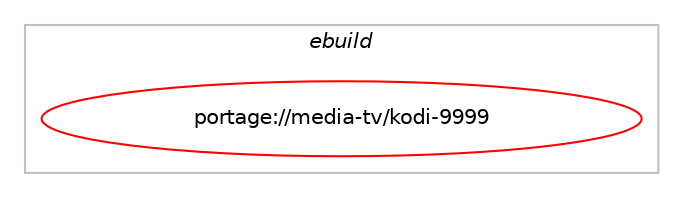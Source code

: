 digraph prolog {

# *************
# Graph options
# *************

newrank=true;
concentrate=true;
compound=true;
graph [rankdir=LR,fontname=Helvetica,fontsize=10,ranksep=1.5];#, ranksep=2.5, nodesep=0.2];
edge  [arrowhead=vee];
node  [fontname=Helvetica,fontsize=10];

# **********
# The ebuild
# **********

subgraph cluster_leftcol {
color=gray;
label=<<i>ebuild</i>>;
id [label="portage://media-tv/kodi-9999", color=red, width=4, href="../media-tv/kodi-9999.svg"];
}

# ****************
# The dependencies
# ****************

subgraph cluster_midcol {
color=gray;
label=<<i>dependencies</i>>;
subgraph cluster_compile {
fillcolor="#eeeeee";
style=filled;
label=<<i>compile</i>>;
# *** BEGIN UNKNOWN DEPENDENCY TYPE (TODO) ***
# id -> equal(use_conditional_group(negative,gles,portage://media-tv/kodi-9999,[package_dependency(portage://media-tv/kodi-9999,install,no,media-libs,glu,none,[,,],[],[])]))
# *** END UNKNOWN DEPENDENCY TYPE (TODO) ***

# *** BEGIN UNKNOWN DEPENDENCY TYPE (TODO) ***
# id -> equal(use_conditional_group(negative,system-ffmpeg,portage://media-tv/kodi-9999,[package_dependency(portage://media-tv/kodi-9999,install,no,app-arch,bzip2,none,[,,],[],[]),package_dependency(portage://media-tv/kodi-9999,install,no,app-arch,xz-utils,none,[,,],[],[]),package_dependency(portage://media-tv/kodi-9999,install,no,media-libs,dav1d,none,[,,],any_same_slot,[]),package_dependency(portage://media-tv/kodi-9999,install,no,net-libs,gnutls,none,[,,],any_same_slot,[])]))
# *** END UNKNOWN DEPENDENCY TYPE (TODO) ***

# *** BEGIN UNKNOWN DEPENDENCY TYPE (TODO) ***
# id -> equal(use_conditional_group(positive,X,portage://media-tv/kodi-9999,[package_dependency(portage://media-tv/kodi-9999,install,no,x11-base,xorg-proto,none,[,,],[],[]),package_dependency(portage://media-tv/kodi-9999,install,no,x11-libs,libXrender,none,[,,],[],[])]))
# *** END UNKNOWN DEPENDENCY TYPE (TODO) ***

# *** BEGIN UNKNOWN DEPENDENCY TYPE (TODO) ***
# id -> equal(use_conditional_group(positive,X,portage://media-tv/kodi-9999,[package_dependency(portage://media-tv/kodi-9999,install,no,x11-libs,libX11,none,[,,],[],[]),package_dependency(portage://media-tv/kodi-9999,install,no,x11-libs,libXext,none,[,,],[],[]),package_dependency(portage://media-tv/kodi-9999,install,no,x11-libs,libXrandr,none,[,,],[],[])]))
# *** END UNKNOWN DEPENDENCY TYPE (TODO) ***

# *** BEGIN UNKNOWN DEPENDENCY TYPE (TODO) ***
# id -> equal(use_conditional_group(positive,airplay,portage://media-tv/kodi-9999,[package_dependency(portage://media-tv/kodi-9999,install,no,app-pda,libplist,greaterequal,[2.0.0,,,2.0.0],any_same_slot,[]),package_dependency(portage://media-tv/kodi-9999,install,no,net-libs,shairplay,none,[,,],[],[])]))
# *** END UNKNOWN DEPENDENCY TYPE (TODO) ***

# *** BEGIN UNKNOWN DEPENDENCY TYPE (TODO) ***
# id -> equal(use_conditional_group(positive,alsa,portage://media-tv/kodi-9999,[package_dependency(portage://media-tv/kodi-9999,install,no,media-libs,alsa-lib,greaterequal,[1.1.4.1,,,1.1.4.1],[],[])]))
# *** END UNKNOWN DEPENDENCY TYPE (TODO) ***

# *** BEGIN UNKNOWN DEPENDENCY TYPE (TODO) ***
# id -> equal(use_conditional_group(positive,bluetooth,portage://media-tv/kodi-9999,[package_dependency(portage://media-tv/kodi-9999,install,no,net-wireless,bluez,none,[,,],any_same_slot,[])]))
# *** END UNKNOWN DEPENDENCY TYPE (TODO) ***

# *** BEGIN UNKNOWN DEPENDENCY TYPE (TODO) ***
# id -> equal(use_conditional_group(positive,bluray,portage://media-tv/kodi-9999,[package_dependency(portage://media-tv/kodi-9999,install,no,media-libs,libbluray,greaterequal,[1.1.2,,,1.1.2],any_same_slot,[])]))
# *** END UNKNOWN DEPENDENCY TYPE (TODO) ***

# *** BEGIN UNKNOWN DEPENDENCY TYPE (TODO) ***
# id -> equal(use_conditional_group(positive,caps,portage://media-tv/kodi-9999,[package_dependency(portage://media-tv/kodi-9999,install,no,sys-libs,libcap,none,[,,],[],[])]))
# *** END UNKNOWN DEPENDENCY TYPE (TODO) ***

# *** BEGIN UNKNOWN DEPENDENCY TYPE (TODO) ***
# id -> equal(use_conditional_group(positive,cec,portage://media-tv/kodi-9999,[package_dependency(portage://media-tv/kodi-9999,install,no,dev-libs,libcec,greaterequal,[4.0,,,4.0],[],[use(disable(cubox),none)])]))
# *** END UNKNOWN DEPENDENCY TYPE (TODO) ***

# *** BEGIN UNKNOWN DEPENDENCY TYPE (TODO) ***
# id -> equal(use_conditional_group(positive,dbus,portage://media-tv/kodi-9999,[package_dependency(portage://media-tv/kodi-9999,install,no,sys-apps,dbus,none,[,,],[],[])]))
# *** END UNKNOWN DEPENDENCY TYPE (TODO) ***

# *** BEGIN UNKNOWN DEPENDENCY TYPE (TODO) ***
# id -> equal(use_conditional_group(positive,gbm,portage://media-tv/kodi-9999,[package_dependency(portage://media-tv/kodi-9999,install,no,dev-libs,libinput,greaterequal,[1.10.5,,,1.10.5],any_same_slot,[]),package_dependency(portage://media-tv/kodi-9999,install,no,media-libs,libdisplay-info,none,[,,],any_same_slot,[]),package_dependency(portage://media-tv/kodi-9999,install,no,x11-libs,libxkbcommon,none,[,,],[],[])]))
# *** END UNKNOWN DEPENDENCY TYPE (TODO) ***

# *** BEGIN UNKNOWN DEPENDENCY TYPE (TODO) ***
# id -> equal(use_conditional_group(positive,gles,portage://media-tv/kodi-9999,[any_of_group([package_dependency(portage://media-tv/kodi-9999,install,no,media-libs,mesa,greaterequal,[24.1.0,,_rc1,24.1.0_rc1],[],[use(enable(opengl),none)]),package_dependency(portage://media-tv/kodi-9999,install,no,media-libs,mesa,smaller,[24.1.0,,_rc1,24.1.0_rc1],[],[use(enable(gles2),none)])])]))
# *** END UNKNOWN DEPENDENCY TYPE (TODO) ***

# *** BEGIN UNKNOWN DEPENDENCY TYPE (TODO) ***
# id -> equal(use_conditional_group(positive,lcms,portage://media-tv/kodi-9999,[package_dependency(portage://media-tv/kodi-9999,install,no,media-libs,lcms,greaterequal,[2.10,,,2.10],[slot(2)],[])]))
# *** END UNKNOWN DEPENDENCY TYPE (TODO) ***

# *** BEGIN UNKNOWN DEPENDENCY TYPE (TODO) ***
# id -> equal(use_conditional_group(positive,libusb,portage://media-tv/kodi-9999,[package_dependency(portage://media-tv/kodi-9999,install,no,virtual,libusb,none,[,,],[slot(1)],[])]))
# *** END UNKNOWN DEPENDENCY TYPE (TODO) ***

# *** BEGIN UNKNOWN DEPENDENCY TYPE (TODO) ***
# id -> equal(use_conditional_group(positive,lirc,portage://media-tv/kodi-9999,[package_dependency(portage://media-tv/kodi-9999,install,no,app-misc,lirc,none,[,,],[],[])]))
# *** END UNKNOWN DEPENDENCY TYPE (TODO) ***

# *** BEGIN UNKNOWN DEPENDENCY TYPE (TODO) ***
# id -> equal(use_conditional_group(positive,mariadb,portage://media-tv/kodi-9999,[package_dependency(portage://media-tv/kodi-9999,install,no,dev-db,mariadb-connector-c,none,[,,],any_same_slot,[])]))
# *** END UNKNOWN DEPENDENCY TYPE (TODO) ***

# *** BEGIN UNKNOWN DEPENDENCY TYPE (TODO) ***
# id -> equal(use_conditional_group(positive,mysql,portage://media-tv/kodi-9999,[package_dependency(portage://media-tv/kodi-9999,install,no,dev-db,mysql-connector-c,none,[,,],any_same_slot,[])]))
# *** END UNKNOWN DEPENDENCY TYPE (TODO) ***

# *** BEGIN UNKNOWN DEPENDENCY TYPE (TODO) ***
# id -> equal(use_conditional_group(positive,nfs,portage://media-tv/kodi-9999,[package_dependency(portage://media-tv/kodi-9999,install,no,net-fs,libnfs,greaterequal,[3.0.0,,,3.0.0],any_same_slot,[])]))
# *** END UNKNOWN DEPENDENCY TYPE (TODO) ***

# *** BEGIN UNKNOWN DEPENDENCY TYPE (TODO) ***
# id -> equal(use_conditional_group(positive,pipewire,portage://media-tv/kodi-9999,[package_dependency(portage://media-tv/kodi-9999,install,no,media-video,pipewire,greaterequal,[0.3.50,,,0.3.50],any_same_slot,[])]))
# *** END UNKNOWN DEPENDENCY TYPE (TODO) ***

# *** BEGIN UNKNOWN DEPENDENCY TYPE (TODO) ***
# id -> equal(use_conditional_group(positive,pulseaudio,portage://media-tv/kodi-9999,[package_dependency(portage://media-tv/kodi-9999,install,no,media-libs,libpulse,greaterequal,[11.0.0,,,11.0.0],[],[])]))
# *** END UNKNOWN DEPENDENCY TYPE (TODO) ***

# *** BEGIN UNKNOWN DEPENDENCY TYPE (TODO) ***
# id -> equal(use_conditional_group(positive,python_single_target_python3_10,portage://media-tv/kodi-9999,[package_dependency(portage://media-tv/kodi-9999,install,no,dev-lang,python,none,[,,],[slot(3.10)],[use(enable(sqlite),none),use(enable(ssl),none)])]))
# *** END UNKNOWN DEPENDENCY TYPE (TODO) ***

# *** BEGIN UNKNOWN DEPENDENCY TYPE (TODO) ***
# id -> equal(use_conditional_group(positive,python_single_target_python3_10,portage://media-tv/kodi-9999,[package_dependency(portage://media-tv/kodi-9999,install,no,dev-python,pillow,none,[,,],[],[use(enable(python_targets_python3_10),negative)]),package_dependency(portage://media-tv/kodi-9999,install,no,dev-python,pycryptodome,none,[,,],[],[use(enable(python_targets_python3_10),negative)])]))
# *** END UNKNOWN DEPENDENCY TYPE (TODO) ***

# *** BEGIN UNKNOWN DEPENDENCY TYPE (TODO) ***
# id -> equal(use_conditional_group(positive,python_single_target_python3_11,portage://media-tv/kodi-9999,[package_dependency(portage://media-tv/kodi-9999,install,no,dev-lang,python,none,[,,],[slot(3.11)],[use(enable(sqlite),none),use(enable(ssl),none)])]))
# *** END UNKNOWN DEPENDENCY TYPE (TODO) ***

# *** BEGIN UNKNOWN DEPENDENCY TYPE (TODO) ***
# id -> equal(use_conditional_group(positive,python_single_target_python3_11,portage://media-tv/kodi-9999,[package_dependency(portage://media-tv/kodi-9999,install,no,dev-python,pillow,none,[,,],[],[use(enable(python_targets_python3_11),negative)]),package_dependency(portage://media-tv/kodi-9999,install,no,dev-python,pycryptodome,none,[,,],[],[use(enable(python_targets_python3_11),negative)])]))
# *** END UNKNOWN DEPENDENCY TYPE (TODO) ***

# *** BEGIN UNKNOWN DEPENDENCY TYPE (TODO) ***
# id -> equal(use_conditional_group(positive,python_single_target_python3_12,portage://media-tv/kodi-9999,[package_dependency(portage://media-tv/kodi-9999,install,no,dev-lang,python,none,[,,],[slot(3.12)],[use(enable(sqlite),none),use(enable(ssl),none)])]))
# *** END UNKNOWN DEPENDENCY TYPE (TODO) ***

# *** BEGIN UNKNOWN DEPENDENCY TYPE (TODO) ***
# id -> equal(use_conditional_group(positive,python_single_target_python3_12,portage://media-tv/kodi-9999,[package_dependency(portage://media-tv/kodi-9999,install,no,dev-python,pillow,none,[,,],[],[use(enable(python_targets_python3_12),negative)]),package_dependency(portage://media-tv/kodi-9999,install,no,dev-python,pycryptodome,none,[,,],[],[use(enable(python_targets_python3_12),negative)])]))
# *** END UNKNOWN DEPENDENCY TYPE (TODO) ***

# *** BEGIN UNKNOWN DEPENDENCY TYPE (TODO) ***
# id -> equal(use_conditional_group(positive,samba,portage://media-tv/kodi-9999,[package_dependency(portage://media-tv/kodi-9999,install,no,net-fs,samba,greaterequal,[3.4.6,,,3.4.6],[],[use(enable(smbclient),positive)])]))
# *** END UNKNOWN DEPENDENCY TYPE (TODO) ***

# *** BEGIN UNKNOWN DEPENDENCY TYPE (TODO) ***
# id -> equal(use_conditional_group(positive,system-ffmpeg,portage://media-tv/kodi-9999,[package_dependency(portage://media-tv/kodi-9999,install,no,media-video,ffmpeg,equal,[6*,,,6*],any_same_slot,[use(enable(encode),none),use(optenable(soc),negative),use(enable(postproc),none),use(optenable(vaapi),none),use(optenable(vdpau),none),use(optenable(X),none)])]))
# *** END UNKNOWN DEPENDENCY TYPE (TODO) ***

# *** BEGIN UNKNOWN DEPENDENCY TYPE (TODO) ***
# id -> equal(use_conditional_group(positive,test,portage://media-tv/kodi-9999,[package_dependency(portage://media-tv/kodi-9999,install,no,dev-cpp,gtest,greaterequal,[1.10.0,,,1.10.0],[],[])]))
# *** END UNKNOWN DEPENDENCY TYPE (TODO) ***

# *** BEGIN UNKNOWN DEPENDENCY TYPE (TODO) ***
# id -> equal(use_conditional_group(positive,udev,portage://media-tv/kodi-9999,[package_dependency(portage://media-tv/kodi-9999,install,no,virtual,libudev,none,[,,],any_same_slot,[])]))
# *** END UNKNOWN DEPENDENCY TYPE (TODO) ***

# *** BEGIN UNKNOWN DEPENDENCY TYPE (TODO) ***
# id -> equal(use_conditional_group(positive,udf,portage://media-tv/kodi-9999,[package_dependency(portage://media-tv/kodi-9999,install,no,dev-libs,libudfread,greaterequal,[1.0.0,,,1.0.0],[],[])]))
# *** END UNKNOWN DEPENDENCY TYPE (TODO) ***

# *** BEGIN UNKNOWN DEPENDENCY TYPE (TODO) ***
# id -> equal(use_conditional_group(positive,vaapi,portage://media-tv/kodi-9999,[package_dependency(portage://media-tv/kodi-9999,install,no,media-libs,libva,none,[,,],any_same_slot,[use(optenable(wayland),none),use(optenable(X),none)])]))
# *** END UNKNOWN DEPENDENCY TYPE (TODO) ***

# *** BEGIN UNKNOWN DEPENDENCY TYPE (TODO) ***
# id -> equal(use_conditional_group(positive,vdpau,portage://media-tv/kodi-9999,[any_of_group([package_dependency(portage://media-tv/kodi-9999,install,no,x11-libs,libvdpau,greaterequal,[1.1,,,1.1],[],[]),package_dependency(portage://media-tv/kodi-9999,install,no,x11-drivers,nvidia-drivers,greaterequal,[180.51,,,180.51],[],[])])]))
# *** END UNKNOWN DEPENDENCY TYPE (TODO) ***

# *** BEGIN UNKNOWN DEPENDENCY TYPE (TODO) ***
# id -> equal(use_conditional_group(positive,wayland,portage://media-tv/kodi-9999,[package_dependency(portage://media-tv/kodi-9999,install,no,dev-cpp,waylandpp,none,[,,],any_same_slot,[])]))
# *** END UNKNOWN DEPENDENCY TYPE (TODO) ***

# *** BEGIN UNKNOWN DEPENDENCY TYPE (TODO) ***
# id -> equal(use_conditional_group(positive,wayland,portage://media-tv/kodi-9999,[package_dependency(portage://media-tv/kodi-9999,install,no,dev-libs,wayland-protocols,greaterequal,[1.7,,,1.7],[],[])]))
# *** END UNKNOWN DEPENDENCY TYPE (TODO) ***

# *** BEGIN UNKNOWN DEPENDENCY TYPE (TODO) ***
# id -> equal(use_conditional_group(positive,wayland,portage://media-tv/kodi-9999,[package_dependency(portage://media-tv/kodi-9999,install,no,x11-libs,libxkbcommon,greaterequal,[0.4.1,,,0.4.1],[],[use(enable(wayland),none)])]))
# *** END UNKNOWN DEPENDENCY TYPE (TODO) ***

# *** BEGIN UNKNOWN DEPENDENCY TYPE (TODO) ***
# id -> equal(use_conditional_group(positive,webserver,portage://media-tv/kodi-9999,[package_dependency(portage://media-tv/kodi-9999,install,no,net-libs,libmicrohttpd,greaterequal,[0.9.77,,,0.9.77],any_same_slot,[use(enable(messages),positive)])]))
# *** END UNKNOWN DEPENDENCY TYPE (TODO) ***

# *** BEGIN UNKNOWN DEPENDENCY TYPE (TODO) ***
# id -> equal(use_conditional_group(positive,xslt,portage://media-tv/kodi-9999,[package_dependency(portage://media-tv/kodi-9999,install,no,dev-libs,libxslt,none,[,,],[],[]),package_dependency(portage://media-tv/kodi-9999,install,no,dev-libs,libxml2,greaterequal,[2.9.4,,,2.9.4],[],[])]))
# *** END UNKNOWN DEPENDENCY TYPE (TODO) ***

# *** BEGIN UNKNOWN DEPENDENCY TYPE (TODO) ***
# id -> equal(use_conditional_group(positive,zeroconf,portage://media-tv/kodi-9999,[package_dependency(portage://media-tv/kodi-9999,install,no,net-dns,avahi,none,[,,],[],[use(enable(dbus),none)])]))
# *** END UNKNOWN DEPENDENCY TYPE (TODO) ***

# *** BEGIN UNKNOWN DEPENDENCY TYPE (TODO) ***
# id -> equal(package_dependency(portage://media-tv/kodi-9999,install,no,dev-db,sqlite,none,[,,],[slot(3)],[]))
# *** END UNKNOWN DEPENDENCY TYPE (TODO) ***

# *** BEGIN UNKNOWN DEPENDENCY TYPE (TODO) ***
# id -> equal(package_dependency(portage://media-tv/kodi-9999,install,no,dev-java,java-config,greaterequal,[2.2.0,,-r3,2.2.0-r3],[],[]))
# *** END UNKNOWN DEPENDENCY TYPE (TODO) ***

# *** BEGIN UNKNOWN DEPENDENCY TYPE (TODO) ***
# id -> equal(package_dependency(portage://media-tv/kodi-9999,install,no,dev-libs,crossguid,none,[,,],[],[]))
# *** END UNKNOWN DEPENDENCY TYPE (TODO) ***

# *** BEGIN UNKNOWN DEPENDENCY TYPE (TODO) ***
# id -> equal(package_dependency(portage://media-tv/kodi-9999,install,no,dev-libs,flatbuffers,greaterequal,[23.3.3,,,23.3.3],any_same_slot,[]))
# *** END UNKNOWN DEPENDENCY TYPE (TODO) ***

# *** BEGIN UNKNOWN DEPENDENCY TYPE (TODO) ***
# id -> equal(package_dependency(portage://media-tv/kodi-9999,install,no,dev-libs,fribidi,greaterequal,[1.0.5,,,1.0.5],[],[]))
# *** END UNKNOWN DEPENDENCY TYPE (TODO) ***

# *** BEGIN UNKNOWN DEPENDENCY TYPE (TODO) ***
# id -> equal(package_dependency(portage://media-tv/kodi-9999,install,no,dev-libs,libcdio,greaterequal,[2.1.0,,,2.1.0],any_same_slot,[use(enable(cxx),none)]))
# *** END UNKNOWN DEPENDENCY TYPE (TODO) ***

# *** BEGIN UNKNOWN DEPENDENCY TYPE (TODO) ***
# id -> equal(package_dependency(portage://media-tv/kodi-9999,install,no,dev-libs,libfmt,greaterequal,[6.1.2,,,6.1.2],any_same_slot,[]))
# *** END UNKNOWN DEPENDENCY TYPE (TODO) ***

# *** BEGIN UNKNOWN DEPENDENCY TYPE (TODO) ***
# id -> equal(package_dependency(portage://media-tv/kodi-9999,install,no,dev-libs,libfstrcmp,none,[,,],[],[]))
# *** END UNKNOWN DEPENDENCY TYPE (TODO) ***

# *** BEGIN UNKNOWN DEPENDENCY TYPE (TODO) ***
# id -> equal(package_dependency(portage://media-tv/kodi-9999,install,no,dev-libs,libpcre2,none,[,,],any_same_slot,[]))
# *** END UNKNOWN DEPENDENCY TYPE (TODO) ***

# *** BEGIN UNKNOWN DEPENDENCY TYPE (TODO) ***
# id -> equal(package_dependency(portage://media-tv/kodi-9999,install,no,dev-libs,lzo,greaterequal,[2.04,,,2.04],[slot(2)],[]))
# *** END UNKNOWN DEPENDENCY TYPE (TODO) ***

# *** BEGIN UNKNOWN DEPENDENCY TYPE (TODO) ***
# id -> equal(package_dependency(portage://media-tv/kodi-9999,install,no,dev-libs,openssl,greaterequal,[1.1.1,k,,1.1.1k],[slot(0),equal],[]))
# *** END UNKNOWN DEPENDENCY TYPE (TODO) ***

# *** BEGIN UNKNOWN DEPENDENCY TYPE (TODO) ***
# id -> equal(package_dependency(portage://media-tv/kodi-9999,install,no,dev-libs,rapidjson,greaterequal,[1.0.2,,,1.0.2],[],[]))
# *** END UNKNOWN DEPENDENCY TYPE (TODO) ***

# *** BEGIN UNKNOWN DEPENDENCY TYPE (TODO) ***
# id -> equal(package_dependency(portage://media-tv/kodi-9999,install,no,dev-libs,spdlog,greaterequal,[1.5.0,,,1.5.0],any_same_slot,[]))
# *** END UNKNOWN DEPENDENCY TYPE (TODO) ***

# *** BEGIN UNKNOWN DEPENDENCY TYPE (TODO) ***
# id -> equal(package_dependency(portage://media-tv/kodi-9999,install,no,dev-libs,tinyxml,none,[,,],[],[use(enable(stl),none)]))
# *** END UNKNOWN DEPENDENCY TYPE (TODO) ***

# *** BEGIN UNKNOWN DEPENDENCY TYPE (TODO) ***
# id -> equal(package_dependency(portage://media-tv/kodi-9999,install,no,dev-libs,tinyxml2,none,[,,],any_same_slot,[]))
# *** END UNKNOWN DEPENDENCY TYPE (TODO) ***

# *** BEGIN UNKNOWN DEPENDENCY TYPE (TODO) ***
# id -> equal(package_dependency(portage://media-tv/kodi-9999,install,no,media-fonts,roboto,none,[,,],[],[]))
# *** END UNKNOWN DEPENDENCY TYPE (TODO) ***

# *** BEGIN UNKNOWN DEPENDENCY TYPE (TODO) ***
# id -> equal(package_dependency(portage://media-tv/kodi-9999,install,no,media-gfx,exiv2,none,[,,],any_same_slot,[]))
# *** END UNKNOWN DEPENDENCY TYPE (TODO) ***

# *** BEGIN UNKNOWN DEPENDENCY TYPE (TODO) ***
# id -> equal(package_dependency(portage://media-tv/kodi-9999,install,no,media-libs,freetype,greaterequal,[2.10.1,,,2.10.1],[],[]))
# *** END UNKNOWN DEPENDENCY TYPE (TODO) ***

# *** BEGIN UNKNOWN DEPENDENCY TYPE (TODO) ***
# id -> equal(package_dependency(portage://media-tv/kodi-9999,install,no,media-libs,giflib,none,[,,],any_same_slot,[]))
# *** END UNKNOWN DEPENDENCY TYPE (TODO) ***

# *** BEGIN UNKNOWN DEPENDENCY TYPE (TODO) ***
# id -> equal(package_dependency(portage://media-tv/kodi-9999,install,no,media-libs,harfbuzz,none,[,,],any_same_slot,[]))
# *** END UNKNOWN DEPENDENCY TYPE (TODO) ***

# *** BEGIN UNKNOWN DEPENDENCY TYPE (TODO) ***
# id -> equal(package_dependency(portage://media-tv/kodi-9999,install,no,media-libs,libass,greaterequal,[0.15.0,,,0.15.0],any_same_slot,[]))
# *** END UNKNOWN DEPENDENCY TYPE (TODO) ***

# *** BEGIN UNKNOWN DEPENDENCY TYPE (TODO) ***
# id -> equal(package_dependency(portage://media-tv/kodi-9999,install,no,media-libs,libglvnd,none,[,,],[],[use(optenable(X),none)]))
# *** END UNKNOWN DEPENDENCY TYPE (TODO) ***

# *** BEGIN UNKNOWN DEPENDENCY TYPE (TODO) ***
# id -> equal(package_dependency(portage://media-tv/kodi-9999,install,no,media-libs,libjpeg-turbo,greaterequal,[2.0.4,,,2.0.4],any_same_slot,[]))
# *** END UNKNOWN DEPENDENCY TYPE (TODO) ***

# *** BEGIN UNKNOWN DEPENDENCY TYPE (TODO) ***
# id -> equal(package_dependency(portage://media-tv/kodi-9999,install,no,media-libs,libpng,greaterequal,[1.6.26,,,1.6.26],[slot(0),equal],[]))
# *** END UNKNOWN DEPENDENCY TYPE (TODO) ***

# *** BEGIN UNKNOWN DEPENDENCY TYPE (TODO) ***
# id -> equal(package_dependency(portage://media-tv/kodi-9999,install,no,media-libs,mesa,none,[,,],[],[use(enable(egl),positive),use(optenable(gbm),positive),use(optenable(wayland),none),use(optenable(X),none)]))
# *** END UNKNOWN DEPENDENCY TYPE (TODO) ***

# *** BEGIN UNKNOWN DEPENDENCY TYPE (TODO) ***
# id -> equal(package_dependency(portage://media-tv/kodi-9999,install,no,media-libs,taglib,greaterequal,[1.9.0,,,1.9.0],[],[]))
# *** END UNKNOWN DEPENDENCY TYPE (TODO) ***

# *** BEGIN UNKNOWN DEPENDENCY TYPE (TODO) ***
# id -> equal(package_dependency(portage://media-tv/kodi-9999,install,no,net-misc,curl,greaterequal,[7.68.0,,,7.68.0],[],[use(enable(http2),none)]))
# *** END UNKNOWN DEPENDENCY TYPE (TODO) ***

# *** BEGIN UNKNOWN DEPENDENCY TYPE (TODO) ***
# id -> equal(package_dependency(portage://media-tv/kodi-9999,install,no,sys-libs,zlib,greaterequal,[1.2.11,,,1.2.11],[],[]))
# *** END UNKNOWN DEPENDENCY TYPE (TODO) ***

# *** BEGIN UNKNOWN DEPENDENCY TYPE (TODO) ***
# id -> equal(package_dependency(portage://media-tv/kodi-9999,install,no,virtual,libiconv,none,[,,],[],[]))
# *** END UNKNOWN DEPENDENCY TYPE (TODO) ***

# *** BEGIN UNKNOWN DEPENDENCY TYPE (TODO) ***
# id -> equal(package_dependency(portage://media-tv/kodi-9999,install,no,virtual,ttf-fonts,none,[,,],[],[]))
# *** END UNKNOWN DEPENDENCY TYPE (TODO) ***

# *** BEGIN UNKNOWN DEPENDENCY TYPE (TODO) ***
# id -> equal(package_dependency(portage://media-tv/kodi-9999,install,no,x11-libs,libdrm,none,[,,],[],[]))
# *** END UNKNOWN DEPENDENCY TYPE (TODO) ***

}
subgraph cluster_compileandrun {
fillcolor="#eeeeee";
style=filled;
label=<<i>compile and run</i>>;
}
subgraph cluster_run {
fillcolor="#eeeeee";
style=filled;
label=<<i>run</i>>;
# *** BEGIN UNKNOWN DEPENDENCY TYPE (TODO) ***
# id -> equal(use_conditional_group(negative,gles,portage://media-tv/kodi-9999,[package_dependency(portage://media-tv/kodi-9999,run,no,media-libs,glu,none,[,,],[],[])]))
# *** END UNKNOWN DEPENDENCY TYPE (TODO) ***

# *** BEGIN UNKNOWN DEPENDENCY TYPE (TODO) ***
# id -> equal(use_conditional_group(negative,system-ffmpeg,portage://media-tv/kodi-9999,[package_dependency(portage://media-tv/kodi-9999,run,no,app-arch,bzip2,none,[,,],[],[]),package_dependency(portage://media-tv/kodi-9999,run,no,app-arch,xz-utils,none,[,,],[],[]),package_dependency(portage://media-tv/kodi-9999,run,no,media-libs,dav1d,none,[,,],any_same_slot,[]),package_dependency(portage://media-tv/kodi-9999,run,no,net-libs,gnutls,none,[,,],any_same_slot,[])]))
# *** END UNKNOWN DEPENDENCY TYPE (TODO) ***

# *** BEGIN UNKNOWN DEPENDENCY TYPE (TODO) ***
# id -> equal(use_conditional_group(positive,X,portage://media-tv/kodi-9999,[package_dependency(portage://media-tv/kodi-9999,run,no,x11-libs,libX11,none,[,,],[],[]),package_dependency(portage://media-tv/kodi-9999,run,no,x11-libs,libXext,none,[,,],[],[]),package_dependency(portage://media-tv/kodi-9999,run,no,x11-libs,libXrandr,none,[,,],[],[])]))
# *** END UNKNOWN DEPENDENCY TYPE (TODO) ***

# *** BEGIN UNKNOWN DEPENDENCY TYPE (TODO) ***
# id -> equal(use_conditional_group(positive,airplay,portage://media-tv/kodi-9999,[package_dependency(portage://media-tv/kodi-9999,run,no,app-pda,libplist,greaterequal,[2.0.0,,,2.0.0],any_same_slot,[]),package_dependency(portage://media-tv/kodi-9999,run,no,net-libs,shairplay,none,[,,],[],[])]))
# *** END UNKNOWN DEPENDENCY TYPE (TODO) ***

# *** BEGIN UNKNOWN DEPENDENCY TYPE (TODO) ***
# id -> equal(use_conditional_group(positive,alsa,portage://media-tv/kodi-9999,[package_dependency(portage://media-tv/kodi-9999,run,no,media-libs,alsa-lib,greaterequal,[1.1.4.1,,,1.1.4.1],[],[])]))
# *** END UNKNOWN DEPENDENCY TYPE (TODO) ***

# *** BEGIN UNKNOWN DEPENDENCY TYPE (TODO) ***
# id -> equal(use_conditional_group(positive,bluetooth,portage://media-tv/kodi-9999,[package_dependency(portage://media-tv/kodi-9999,run,no,net-wireless,bluez,none,[,,],any_same_slot,[])]))
# *** END UNKNOWN DEPENDENCY TYPE (TODO) ***

# *** BEGIN UNKNOWN DEPENDENCY TYPE (TODO) ***
# id -> equal(use_conditional_group(positive,bluray,portage://media-tv/kodi-9999,[package_dependency(portage://media-tv/kodi-9999,run,no,media-libs,libbluray,greaterequal,[1.1.2,,,1.1.2],any_same_slot,[])]))
# *** END UNKNOWN DEPENDENCY TYPE (TODO) ***

# *** BEGIN UNKNOWN DEPENDENCY TYPE (TODO) ***
# id -> equal(use_conditional_group(positive,caps,portage://media-tv/kodi-9999,[package_dependency(portage://media-tv/kodi-9999,run,no,sys-libs,libcap,none,[,,],[],[])]))
# *** END UNKNOWN DEPENDENCY TYPE (TODO) ***

# *** BEGIN UNKNOWN DEPENDENCY TYPE (TODO) ***
# id -> equal(use_conditional_group(positive,cec,portage://media-tv/kodi-9999,[package_dependency(portage://media-tv/kodi-9999,run,no,dev-libs,libcec,greaterequal,[4.0,,,4.0],[],[use(disable(cubox),none)])]))
# *** END UNKNOWN DEPENDENCY TYPE (TODO) ***

# *** BEGIN UNKNOWN DEPENDENCY TYPE (TODO) ***
# id -> equal(use_conditional_group(positive,dbus,portage://media-tv/kodi-9999,[package_dependency(portage://media-tv/kodi-9999,run,no,sys-apps,dbus,none,[,,],[],[])]))
# *** END UNKNOWN DEPENDENCY TYPE (TODO) ***

# *** BEGIN UNKNOWN DEPENDENCY TYPE (TODO) ***
# id -> equal(use_conditional_group(positive,gbm,portage://media-tv/kodi-9999,[package_dependency(portage://media-tv/kodi-9999,run,no,dev-libs,libinput,greaterequal,[1.10.5,,,1.10.5],any_same_slot,[]),package_dependency(portage://media-tv/kodi-9999,run,no,media-libs,libdisplay-info,none,[,,],any_same_slot,[]),package_dependency(portage://media-tv/kodi-9999,run,no,x11-libs,libxkbcommon,none,[,,],[],[])]))
# *** END UNKNOWN DEPENDENCY TYPE (TODO) ***

# *** BEGIN UNKNOWN DEPENDENCY TYPE (TODO) ***
# id -> equal(use_conditional_group(positive,gles,portage://media-tv/kodi-9999,[any_of_group([package_dependency(portage://media-tv/kodi-9999,run,no,media-libs,mesa,greaterequal,[24.1.0,,_rc1,24.1.0_rc1],[],[use(enable(opengl),none)]),package_dependency(portage://media-tv/kodi-9999,run,no,media-libs,mesa,smaller,[24.1.0,,_rc1,24.1.0_rc1],[],[use(enable(gles2),none)])])]))
# *** END UNKNOWN DEPENDENCY TYPE (TODO) ***

# *** BEGIN UNKNOWN DEPENDENCY TYPE (TODO) ***
# id -> equal(use_conditional_group(positive,lcms,portage://media-tv/kodi-9999,[package_dependency(portage://media-tv/kodi-9999,run,no,media-libs,lcms,greaterequal,[2.10,,,2.10],[slot(2)],[])]))
# *** END UNKNOWN DEPENDENCY TYPE (TODO) ***

# *** BEGIN UNKNOWN DEPENDENCY TYPE (TODO) ***
# id -> equal(use_conditional_group(positive,libusb,portage://media-tv/kodi-9999,[package_dependency(portage://media-tv/kodi-9999,run,no,virtual,libusb,none,[,,],[slot(1)],[])]))
# *** END UNKNOWN DEPENDENCY TYPE (TODO) ***

# *** BEGIN UNKNOWN DEPENDENCY TYPE (TODO) ***
# id -> equal(use_conditional_group(positive,lirc,portage://media-tv/kodi-9999,[package_dependency(portage://media-tv/kodi-9999,run,no,app-misc,lirc,none,[,,],[],[])]))
# *** END UNKNOWN DEPENDENCY TYPE (TODO) ***

# *** BEGIN UNKNOWN DEPENDENCY TYPE (TODO) ***
# id -> equal(use_conditional_group(positive,mariadb,portage://media-tv/kodi-9999,[package_dependency(portage://media-tv/kodi-9999,run,no,dev-db,mariadb-connector-c,none,[,,],any_same_slot,[])]))
# *** END UNKNOWN DEPENDENCY TYPE (TODO) ***

# *** BEGIN UNKNOWN DEPENDENCY TYPE (TODO) ***
# id -> equal(use_conditional_group(positive,mysql,portage://media-tv/kodi-9999,[package_dependency(portage://media-tv/kodi-9999,run,no,dev-db,mysql-connector-c,none,[,,],any_same_slot,[])]))
# *** END UNKNOWN DEPENDENCY TYPE (TODO) ***

# *** BEGIN UNKNOWN DEPENDENCY TYPE (TODO) ***
# id -> equal(use_conditional_group(positive,nfs,portage://media-tv/kodi-9999,[package_dependency(portage://media-tv/kodi-9999,run,no,net-fs,libnfs,greaterequal,[3.0.0,,,3.0.0],any_same_slot,[])]))
# *** END UNKNOWN DEPENDENCY TYPE (TODO) ***

# *** BEGIN UNKNOWN DEPENDENCY TYPE (TODO) ***
# id -> equal(use_conditional_group(positive,pipewire,portage://media-tv/kodi-9999,[package_dependency(portage://media-tv/kodi-9999,run,no,media-video,pipewire,greaterequal,[0.3.50,,,0.3.50],any_same_slot,[])]))
# *** END UNKNOWN DEPENDENCY TYPE (TODO) ***

# *** BEGIN UNKNOWN DEPENDENCY TYPE (TODO) ***
# id -> equal(use_conditional_group(positive,pulseaudio,portage://media-tv/kodi-9999,[package_dependency(portage://media-tv/kodi-9999,run,no,media-libs,libpulse,greaterequal,[11.0.0,,,11.0.0],[],[])]))
# *** END UNKNOWN DEPENDENCY TYPE (TODO) ***

# *** BEGIN UNKNOWN DEPENDENCY TYPE (TODO) ***
# id -> equal(use_conditional_group(positive,python_single_target_python3_10,portage://media-tv/kodi-9999,[package_dependency(portage://media-tv/kodi-9999,run,no,dev-lang,python,none,[,,],[slot(3.10)],[use(enable(sqlite),none),use(enable(ssl),none)])]))
# *** END UNKNOWN DEPENDENCY TYPE (TODO) ***

# *** BEGIN UNKNOWN DEPENDENCY TYPE (TODO) ***
# id -> equal(use_conditional_group(positive,python_single_target_python3_10,portage://media-tv/kodi-9999,[package_dependency(portage://media-tv/kodi-9999,run,no,dev-python,pillow,none,[,,],[],[use(enable(python_targets_python3_10),negative)]),package_dependency(portage://media-tv/kodi-9999,run,no,dev-python,pycryptodome,none,[,,],[],[use(enable(python_targets_python3_10),negative)])]))
# *** END UNKNOWN DEPENDENCY TYPE (TODO) ***

# *** BEGIN UNKNOWN DEPENDENCY TYPE (TODO) ***
# id -> equal(use_conditional_group(positive,python_single_target_python3_11,portage://media-tv/kodi-9999,[package_dependency(portage://media-tv/kodi-9999,run,no,dev-lang,python,none,[,,],[slot(3.11)],[use(enable(sqlite),none),use(enable(ssl),none)])]))
# *** END UNKNOWN DEPENDENCY TYPE (TODO) ***

# *** BEGIN UNKNOWN DEPENDENCY TYPE (TODO) ***
# id -> equal(use_conditional_group(positive,python_single_target_python3_11,portage://media-tv/kodi-9999,[package_dependency(portage://media-tv/kodi-9999,run,no,dev-python,pillow,none,[,,],[],[use(enable(python_targets_python3_11),negative)]),package_dependency(portage://media-tv/kodi-9999,run,no,dev-python,pycryptodome,none,[,,],[],[use(enable(python_targets_python3_11),negative)])]))
# *** END UNKNOWN DEPENDENCY TYPE (TODO) ***

# *** BEGIN UNKNOWN DEPENDENCY TYPE (TODO) ***
# id -> equal(use_conditional_group(positive,python_single_target_python3_12,portage://media-tv/kodi-9999,[package_dependency(portage://media-tv/kodi-9999,run,no,dev-lang,python,none,[,,],[slot(3.12)],[use(enable(sqlite),none),use(enable(ssl),none)])]))
# *** END UNKNOWN DEPENDENCY TYPE (TODO) ***

# *** BEGIN UNKNOWN DEPENDENCY TYPE (TODO) ***
# id -> equal(use_conditional_group(positive,python_single_target_python3_12,portage://media-tv/kodi-9999,[package_dependency(portage://media-tv/kodi-9999,run,no,dev-python,pillow,none,[,,],[],[use(enable(python_targets_python3_12),negative)]),package_dependency(portage://media-tv/kodi-9999,run,no,dev-python,pycryptodome,none,[,,],[],[use(enable(python_targets_python3_12),negative)])]))
# *** END UNKNOWN DEPENDENCY TYPE (TODO) ***

# *** BEGIN UNKNOWN DEPENDENCY TYPE (TODO) ***
# id -> equal(use_conditional_group(positive,samba,portage://media-tv/kodi-9999,[package_dependency(portage://media-tv/kodi-9999,run,no,net-fs,samba,greaterequal,[3.4.6,,,3.4.6],[],[use(enable(smbclient),positive)])]))
# *** END UNKNOWN DEPENDENCY TYPE (TODO) ***

# *** BEGIN UNKNOWN DEPENDENCY TYPE (TODO) ***
# id -> equal(use_conditional_group(positive,system-ffmpeg,portage://media-tv/kodi-9999,[package_dependency(portage://media-tv/kodi-9999,run,no,media-video,ffmpeg,equal,[6*,,,6*],any_same_slot,[use(enable(encode),none),use(optenable(soc),negative),use(enable(postproc),none),use(optenable(vaapi),none),use(optenable(vdpau),none),use(optenable(X),none)])]))
# *** END UNKNOWN DEPENDENCY TYPE (TODO) ***

# *** BEGIN UNKNOWN DEPENDENCY TYPE (TODO) ***
# id -> equal(use_conditional_group(positive,udev,portage://media-tv/kodi-9999,[package_dependency(portage://media-tv/kodi-9999,run,no,virtual,libudev,none,[,,],any_same_slot,[])]))
# *** END UNKNOWN DEPENDENCY TYPE (TODO) ***

# *** BEGIN UNKNOWN DEPENDENCY TYPE (TODO) ***
# id -> equal(use_conditional_group(positive,udf,portage://media-tv/kodi-9999,[package_dependency(portage://media-tv/kodi-9999,run,no,dev-libs,libudfread,greaterequal,[1.0.0,,,1.0.0],[],[])]))
# *** END UNKNOWN DEPENDENCY TYPE (TODO) ***

# *** BEGIN UNKNOWN DEPENDENCY TYPE (TODO) ***
# id -> equal(use_conditional_group(positive,vaapi,portage://media-tv/kodi-9999,[package_dependency(portage://media-tv/kodi-9999,run,no,media-libs,libva,none,[,,],any_same_slot,[use(optenable(wayland),none),use(optenable(X),none)])]))
# *** END UNKNOWN DEPENDENCY TYPE (TODO) ***

# *** BEGIN UNKNOWN DEPENDENCY TYPE (TODO) ***
# id -> equal(use_conditional_group(positive,vdpau,portage://media-tv/kodi-9999,[any_of_group([package_dependency(portage://media-tv/kodi-9999,run,no,x11-libs,libvdpau,greaterequal,[1.1,,,1.1],[],[]),package_dependency(portage://media-tv/kodi-9999,run,no,x11-drivers,nvidia-drivers,greaterequal,[180.51,,,180.51],[],[])])]))
# *** END UNKNOWN DEPENDENCY TYPE (TODO) ***

# *** BEGIN UNKNOWN DEPENDENCY TYPE (TODO) ***
# id -> equal(use_conditional_group(positive,wayland,portage://media-tv/kodi-9999,[package_dependency(portage://media-tv/kodi-9999,run,no,dev-cpp,waylandpp,none,[,,],any_same_slot,[])]))
# *** END UNKNOWN DEPENDENCY TYPE (TODO) ***

# *** BEGIN UNKNOWN DEPENDENCY TYPE (TODO) ***
# id -> equal(use_conditional_group(positive,wayland,portage://media-tv/kodi-9999,[package_dependency(portage://media-tv/kodi-9999,run,no,x11-libs,libxkbcommon,greaterequal,[0.4.1,,,0.4.1],[],[use(enable(wayland),none)])]))
# *** END UNKNOWN DEPENDENCY TYPE (TODO) ***

# *** BEGIN UNKNOWN DEPENDENCY TYPE (TODO) ***
# id -> equal(use_conditional_group(positive,webserver,portage://media-tv/kodi-9999,[package_dependency(portage://media-tv/kodi-9999,run,no,net-libs,libmicrohttpd,greaterequal,[0.9.77,,,0.9.77],any_same_slot,[use(enable(messages),positive)])]))
# *** END UNKNOWN DEPENDENCY TYPE (TODO) ***

# *** BEGIN UNKNOWN DEPENDENCY TYPE (TODO) ***
# id -> equal(use_conditional_group(positive,xslt,portage://media-tv/kodi-9999,[package_dependency(portage://media-tv/kodi-9999,run,no,dev-libs,libxslt,none,[,,],[],[]),package_dependency(portage://media-tv/kodi-9999,run,no,dev-libs,libxml2,greaterequal,[2.9.4,,,2.9.4],[],[])]))
# *** END UNKNOWN DEPENDENCY TYPE (TODO) ***

# *** BEGIN UNKNOWN DEPENDENCY TYPE (TODO) ***
# id -> equal(use_conditional_group(positive,zeroconf,portage://media-tv/kodi-9999,[package_dependency(portage://media-tv/kodi-9999,run,no,net-dns,avahi,none,[,,],[],[use(enable(dbus),none)])]))
# *** END UNKNOWN DEPENDENCY TYPE (TODO) ***

# *** BEGIN UNKNOWN DEPENDENCY TYPE (TODO) ***
# id -> equal(package_dependency(portage://media-tv/kodi-9999,run,no,dev-db,sqlite,none,[,,],[slot(3)],[]))
# *** END UNKNOWN DEPENDENCY TYPE (TODO) ***

# *** BEGIN UNKNOWN DEPENDENCY TYPE (TODO) ***
# id -> equal(package_dependency(portage://media-tv/kodi-9999,run,no,dev-java,java-config,greaterequal,[2.2.0,,-r3,2.2.0-r3],[],[]))
# *** END UNKNOWN DEPENDENCY TYPE (TODO) ***

# *** BEGIN UNKNOWN DEPENDENCY TYPE (TODO) ***
# id -> equal(package_dependency(portage://media-tv/kodi-9999,run,no,dev-libs,crossguid,none,[,,],[],[]))
# *** END UNKNOWN DEPENDENCY TYPE (TODO) ***

# *** BEGIN UNKNOWN DEPENDENCY TYPE (TODO) ***
# id -> equal(package_dependency(portage://media-tv/kodi-9999,run,no,dev-libs,flatbuffers,greaterequal,[23.3.3,,,23.3.3],any_same_slot,[]))
# *** END UNKNOWN DEPENDENCY TYPE (TODO) ***

# *** BEGIN UNKNOWN DEPENDENCY TYPE (TODO) ***
# id -> equal(package_dependency(portage://media-tv/kodi-9999,run,no,dev-libs,fribidi,greaterequal,[1.0.5,,,1.0.5],[],[]))
# *** END UNKNOWN DEPENDENCY TYPE (TODO) ***

# *** BEGIN UNKNOWN DEPENDENCY TYPE (TODO) ***
# id -> equal(package_dependency(portage://media-tv/kodi-9999,run,no,dev-libs,libcdio,greaterequal,[2.1.0,,,2.1.0],any_same_slot,[use(enable(cxx),none)]))
# *** END UNKNOWN DEPENDENCY TYPE (TODO) ***

# *** BEGIN UNKNOWN DEPENDENCY TYPE (TODO) ***
# id -> equal(package_dependency(portage://media-tv/kodi-9999,run,no,dev-libs,libfmt,greaterequal,[6.1.2,,,6.1.2],any_same_slot,[]))
# *** END UNKNOWN DEPENDENCY TYPE (TODO) ***

# *** BEGIN UNKNOWN DEPENDENCY TYPE (TODO) ***
# id -> equal(package_dependency(portage://media-tv/kodi-9999,run,no,dev-libs,libfstrcmp,none,[,,],[],[]))
# *** END UNKNOWN DEPENDENCY TYPE (TODO) ***

# *** BEGIN UNKNOWN DEPENDENCY TYPE (TODO) ***
# id -> equal(package_dependency(portage://media-tv/kodi-9999,run,no,dev-libs,libpcre2,none,[,,],any_same_slot,[]))
# *** END UNKNOWN DEPENDENCY TYPE (TODO) ***

# *** BEGIN UNKNOWN DEPENDENCY TYPE (TODO) ***
# id -> equal(package_dependency(portage://media-tv/kodi-9999,run,no,dev-libs,lzo,greaterequal,[2.04,,,2.04],[slot(2)],[]))
# *** END UNKNOWN DEPENDENCY TYPE (TODO) ***

# *** BEGIN UNKNOWN DEPENDENCY TYPE (TODO) ***
# id -> equal(package_dependency(portage://media-tv/kodi-9999,run,no,dev-libs,openssl,greaterequal,[1.1.1,k,,1.1.1k],[slot(0),equal],[]))
# *** END UNKNOWN DEPENDENCY TYPE (TODO) ***

# *** BEGIN UNKNOWN DEPENDENCY TYPE (TODO) ***
# id -> equal(package_dependency(portage://media-tv/kodi-9999,run,no,dev-libs,spdlog,greaterequal,[1.5.0,,,1.5.0],any_same_slot,[]))
# *** END UNKNOWN DEPENDENCY TYPE (TODO) ***

# *** BEGIN UNKNOWN DEPENDENCY TYPE (TODO) ***
# id -> equal(package_dependency(portage://media-tv/kodi-9999,run,no,dev-libs,tinyxml,none,[,,],[],[use(enable(stl),none)]))
# *** END UNKNOWN DEPENDENCY TYPE (TODO) ***

# *** BEGIN UNKNOWN DEPENDENCY TYPE (TODO) ***
# id -> equal(package_dependency(portage://media-tv/kodi-9999,run,no,dev-libs,tinyxml2,none,[,,],any_same_slot,[]))
# *** END UNKNOWN DEPENDENCY TYPE (TODO) ***

# *** BEGIN UNKNOWN DEPENDENCY TYPE (TODO) ***
# id -> equal(package_dependency(portage://media-tv/kodi-9999,run,no,media-fonts,roboto,none,[,,],[],[]))
# *** END UNKNOWN DEPENDENCY TYPE (TODO) ***

# *** BEGIN UNKNOWN DEPENDENCY TYPE (TODO) ***
# id -> equal(package_dependency(portage://media-tv/kodi-9999,run,no,media-gfx,exiv2,none,[,,],any_same_slot,[]))
# *** END UNKNOWN DEPENDENCY TYPE (TODO) ***

# *** BEGIN UNKNOWN DEPENDENCY TYPE (TODO) ***
# id -> equal(package_dependency(portage://media-tv/kodi-9999,run,no,media-libs,freetype,greaterequal,[2.10.1,,,2.10.1],[],[]))
# *** END UNKNOWN DEPENDENCY TYPE (TODO) ***

# *** BEGIN UNKNOWN DEPENDENCY TYPE (TODO) ***
# id -> equal(package_dependency(portage://media-tv/kodi-9999,run,no,media-libs,giflib,none,[,,],any_same_slot,[]))
# *** END UNKNOWN DEPENDENCY TYPE (TODO) ***

# *** BEGIN UNKNOWN DEPENDENCY TYPE (TODO) ***
# id -> equal(package_dependency(portage://media-tv/kodi-9999,run,no,media-libs,harfbuzz,none,[,,],any_same_slot,[]))
# *** END UNKNOWN DEPENDENCY TYPE (TODO) ***

# *** BEGIN UNKNOWN DEPENDENCY TYPE (TODO) ***
# id -> equal(package_dependency(portage://media-tv/kodi-9999,run,no,media-libs,libass,greaterequal,[0.15.0,,,0.15.0],any_same_slot,[]))
# *** END UNKNOWN DEPENDENCY TYPE (TODO) ***

# *** BEGIN UNKNOWN DEPENDENCY TYPE (TODO) ***
# id -> equal(package_dependency(portage://media-tv/kodi-9999,run,no,media-libs,libglvnd,none,[,,],[],[use(optenable(X),none)]))
# *** END UNKNOWN DEPENDENCY TYPE (TODO) ***

# *** BEGIN UNKNOWN DEPENDENCY TYPE (TODO) ***
# id -> equal(package_dependency(portage://media-tv/kodi-9999,run,no,media-libs,libjpeg-turbo,greaterequal,[2.0.4,,,2.0.4],any_same_slot,[]))
# *** END UNKNOWN DEPENDENCY TYPE (TODO) ***

# *** BEGIN UNKNOWN DEPENDENCY TYPE (TODO) ***
# id -> equal(package_dependency(portage://media-tv/kodi-9999,run,no,media-libs,libpng,greaterequal,[1.6.26,,,1.6.26],[slot(0),equal],[]))
# *** END UNKNOWN DEPENDENCY TYPE (TODO) ***

# *** BEGIN UNKNOWN DEPENDENCY TYPE (TODO) ***
# id -> equal(package_dependency(portage://media-tv/kodi-9999,run,no,media-libs,mesa,none,[,,],[],[use(enable(egl),positive),use(optenable(gbm),positive),use(optenable(wayland),none),use(optenable(X),none)]))
# *** END UNKNOWN DEPENDENCY TYPE (TODO) ***

# *** BEGIN UNKNOWN DEPENDENCY TYPE (TODO) ***
# id -> equal(package_dependency(portage://media-tv/kodi-9999,run,no,media-libs,taglib,greaterequal,[1.9.0,,,1.9.0],[],[]))
# *** END UNKNOWN DEPENDENCY TYPE (TODO) ***

# *** BEGIN UNKNOWN DEPENDENCY TYPE (TODO) ***
# id -> equal(package_dependency(portage://media-tv/kodi-9999,run,no,net-misc,curl,greaterequal,[7.68.0,,,7.68.0],[],[use(enable(http2),none)]))
# *** END UNKNOWN DEPENDENCY TYPE (TODO) ***

# *** BEGIN UNKNOWN DEPENDENCY TYPE (TODO) ***
# id -> equal(package_dependency(portage://media-tv/kodi-9999,run,no,sys-libs,zlib,greaterequal,[1.2.11,,,1.2.11],[],[]))
# *** END UNKNOWN DEPENDENCY TYPE (TODO) ***

# *** BEGIN UNKNOWN DEPENDENCY TYPE (TODO) ***
# id -> equal(package_dependency(portage://media-tv/kodi-9999,run,no,virtual,libiconv,none,[,,],[],[]))
# *** END UNKNOWN DEPENDENCY TYPE (TODO) ***

# *** BEGIN UNKNOWN DEPENDENCY TYPE (TODO) ***
# id -> equal(package_dependency(portage://media-tv/kodi-9999,run,no,virtual,ttf-fonts,none,[,,],[],[]))
# *** END UNKNOWN DEPENDENCY TYPE (TODO) ***

# *** BEGIN UNKNOWN DEPENDENCY TYPE (TODO) ***
# id -> equal(package_dependency(portage://media-tv/kodi-9999,run,no,x11-libs,libdrm,none,[,,],[],[]))
# *** END UNKNOWN DEPENDENCY TYPE (TODO) ***

}
}

# **************
# The candidates
# **************

subgraph cluster_choices {
rank=same;
color=gray;
label=<<i>candidates</i>>;

}

}
